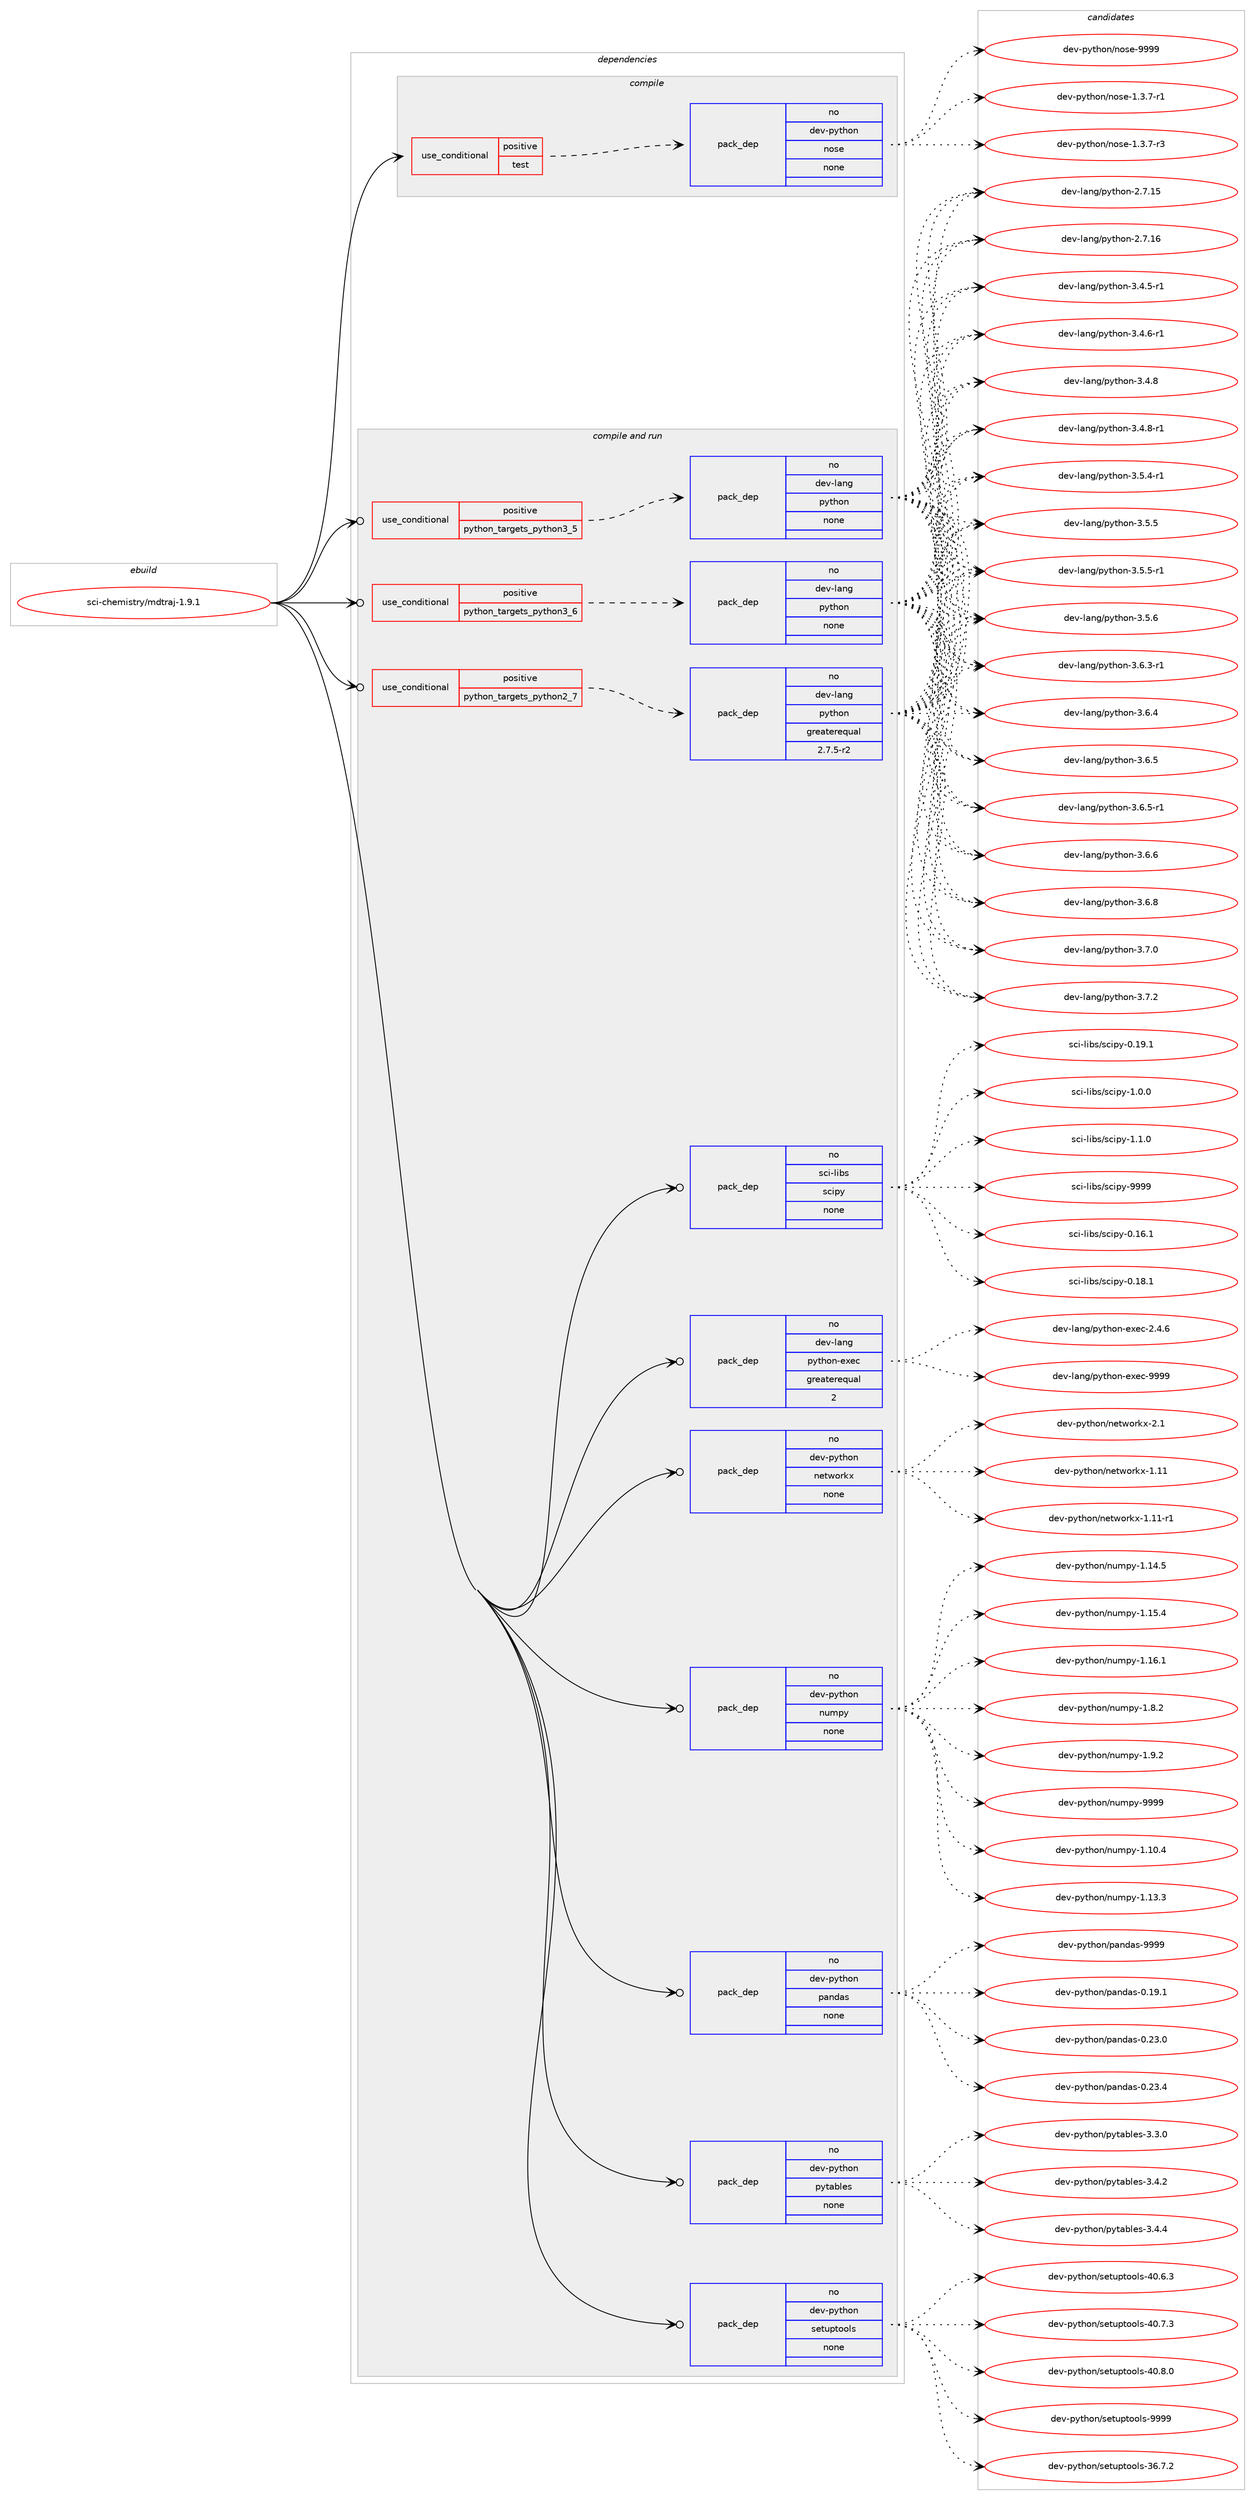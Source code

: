 digraph prolog {

# *************
# Graph options
# *************

newrank=true;
concentrate=true;
compound=true;
graph [rankdir=LR,fontname=Helvetica,fontsize=10,ranksep=1.5];#, ranksep=2.5, nodesep=0.2];
edge  [arrowhead=vee];
node  [fontname=Helvetica,fontsize=10];

# **********
# The ebuild
# **********

subgraph cluster_leftcol {
color=gray;
rank=same;
label=<<i>ebuild</i>>;
id [label="sci-chemistry/mdtraj-1.9.1", color=red, width=4, href="../sci-chemistry/mdtraj-1.9.1.svg"];
}

# ****************
# The dependencies
# ****************

subgraph cluster_midcol {
color=gray;
label=<<i>dependencies</i>>;
subgraph cluster_compile {
fillcolor="#eeeeee";
style=filled;
label=<<i>compile</i>>;
subgraph cond452441 {
dependency1688224 [label=<<TABLE BORDER="0" CELLBORDER="1" CELLSPACING="0" CELLPADDING="4"><TR><TD ROWSPAN="3" CELLPADDING="10">use_conditional</TD></TR><TR><TD>positive</TD></TR><TR><TD>test</TD></TR></TABLE>>, shape=none, color=red];
subgraph pack1208140 {
dependency1688225 [label=<<TABLE BORDER="0" CELLBORDER="1" CELLSPACING="0" CELLPADDING="4" WIDTH="220"><TR><TD ROWSPAN="6" CELLPADDING="30">pack_dep</TD></TR><TR><TD WIDTH="110">no</TD></TR><TR><TD>dev-python</TD></TR><TR><TD>nose</TD></TR><TR><TD>none</TD></TR><TR><TD></TD></TR></TABLE>>, shape=none, color=blue];
}
dependency1688224:e -> dependency1688225:w [weight=20,style="dashed",arrowhead="vee"];
}
id:e -> dependency1688224:w [weight=20,style="solid",arrowhead="vee"];
}
subgraph cluster_compileandrun {
fillcolor="#eeeeee";
style=filled;
label=<<i>compile and run</i>>;
subgraph cond452442 {
dependency1688226 [label=<<TABLE BORDER="0" CELLBORDER="1" CELLSPACING="0" CELLPADDING="4"><TR><TD ROWSPAN="3" CELLPADDING="10">use_conditional</TD></TR><TR><TD>positive</TD></TR><TR><TD>python_targets_python2_7</TD></TR></TABLE>>, shape=none, color=red];
subgraph pack1208141 {
dependency1688227 [label=<<TABLE BORDER="0" CELLBORDER="1" CELLSPACING="0" CELLPADDING="4" WIDTH="220"><TR><TD ROWSPAN="6" CELLPADDING="30">pack_dep</TD></TR><TR><TD WIDTH="110">no</TD></TR><TR><TD>dev-lang</TD></TR><TR><TD>python</TD></TR><TR><TD>greaterequal</TD></TR><TR><TD>2.7.5-r2</TD></TR></TABLE>>, shape=none, color=blue];
}
dependency1688226:e -> dependency1688227:w [weight=20,style="dashed",arrowhead="vee"];
}
id:e -> dependency1688226:w [weight=20,style="solid",arrowhead="odotvee"];
subgraph cond452443 {
dependency1688228 [label=<<TABLE BORDER="0" CELLBORDER="1" CELLSPACING="0" CELLPADDING="4"><TR><TD ROWSPAN="3" CELLPADDING="10">use_conditional</TD></TR><TR><TD>positive</TD></TR><TR><TD>python_targets_python3_5</TD></TR></TABLE>>, shape=none, color=red];
subgraph pack1208142 {
dependency1688229 [label=<<TABLE BORDER="0" CELLBORDER="1" CELLSPACING="0" CELLPADDING="4" WIDTH="220"><TR><TD ROWSPAN="6" CELLPADDING="30">pack_dep</TD></TR><TR><TD WIDTH="110">no</TD></TR><TR><TD>dev-lang</TD></TR><TR><TD>python</TD></TR><TR><TD>none</TD></TR><TR><TD></TD></TR></TABLE>>, shape=none, color=blue];
}
dependency1688228:e -> dependency1688229:w [weight=20,style="dashed",arrowhead="vee"];
}
id:e -> dependency1688228:w [weight=20,style="solid",arrowhead="odotvee"];
subgraph cond452444 {
dependency1688230 [label=<<TABLE BORDER="0" CELLBORDER="1" CELLSPACING="0" CELLPADDING="4"><TR><TD ROWSPAN="3" CELLPADDING="10">use_conditional</TD></TR><TR><TD>positive</TD></TR><TR><TD>python_targets_python3_6</TD></TR></TABLE>>, shape=none, color=red];
subgraph pack1208143 {
dependency1688231 [label=<<TABLE BORDER="0" CELLBORDER="1" CELLSPACING="0" CELLPADDING="4" WIDTH="220"><TR><TD ROWSPAN="6" CELLPADDING="30">pack_dep</TD></TR><TR><TD WIDTH="110">no</TD></TR><TR><TD>dev-lang</TD></TR><TR><TD>python</TD></TR><TR><TD>none</TD></TR><TR><TD></TD></TR></TABLE>>, shape=none, color=blue];
}
dependency1688230:e -> dependency1688231:w [weight=20,style="dashed",arrowhead="vee"];
}
id:e -> dependency1688230:w [weight=20,style="solid",arrowhead="odotvee"];
subgraph pack1208144 {
dependency1688232 [label=<<TABLE BORDER="0" CELLBORDER="1" CELLSPACING="0" CELLPADDING="4" WIDTH="220"><TR><TD ROWSPAN="6" CELLPADDING="30">pack_dep</TD></TR><TR><TD WIDTH="110">no</TD></TR><TR><TD>dev-lang</TD></TR><TR><TD>python-exec</TD></TR><TR><TD>greaterequal</TD></TR><TR><TD>2</TD></TR></TABLE>>, shape=none, color=blue];
}
id:e -> dependency1688232:w [weight=20,style="solid",arrowhead="odotvee"];
subgraph pack1208145 {
dependency1688233 [label=<<TABLE BORDER="0" CELLBORDER="1" CELLSPACING="0" CELLPADDING="4" WIDTH="220"><TR><TD ROWSPAN="6" CELLPADDING="30">pack_dep</TD></TR><TR><TD WIDTH="110">no</TD></TR><TR><TD>dev-python</TD></TR><TR><TD>networkx</TD></TR><TR><TD>none</TD></TR><TR><TD></TD></TR></TABLE>>, shape=none, color=blue];
}
id:e -> dependency1688233:w [weight=20,style="solid",arrowhead="odotvee"];
subgraph pack1208146 {
dependency1688234 [label=<<TABLE BORDER="0" CELLBORDER="1" CELLSPACING="0" CELLPADDING="4" WIDTH="220"><TR><TD ROWSPAN="6" CELLPADDING="30">pack_dep</TD></TR><TR><TD WIDTH="110">no</TD></TR><TR><TD>dev-python</TD></TR><TR><TD>numpy</TD></TR><TR><TD>none</TD></TR><TR><TD></TD></TR></TABLE>>, shape=none, color=blue];
}
id:e -> dependency1688234:w [weight=20,style="solid",arrowhead="odotvee"];
subgraph pack1208147 {
dependency1688235 [label=<<TABLE BORDER="0" CELLBORDER="1" CELLSPACING="0" CELLPADDING="4" WIDTH="220"><TR><TD ROWSPAN="6" CELLPADDING="30">pack_dep</TD></TR><TR><TD WIDTH="110">no</TD></TR><TR><TD>dev-python</TD></TR><TR><TD>pandas</TD></TR><TR><TD>none</TD></TR><TR><TD></TD></TR></TABLE>>, shape=none, color=blue];
}
id:e -> dependency1688235:w [weight=20,style="solid",arrowhead="odotvee"];
subgraph pack1208148 {
dependency1688236 [label=<<TABLE BORDER="0" CELLBORDER="1" CELLSPACING="0" CELLPADDING="4" WIDTH="220"><TR><TD ROWSPAN="6" CELLPADDING="30">pack_dep</TD></TR><TR><TD WIDTH="110">no</TD></TR><TR><TD>dev-python</TD></TR><TR><TD>pytables</TD></TR><TR><TD>none</TD></TR><TR><TD></TD></TR></TABLE>>, shape=none, color=blue];
}
id:e -> dependency1688236:w [weight=20,style="solid",arrowhead="odotvee"];
subgraph pack1208149 {
dependency1688237 [label=<<TABLE BORDER="0" CELLBORDER="1" CELLSPACING="0" CELLPADDING="4" WIDTH="220"><TR><TD ROWSPAN="6" CELLPADDING="30">pack_dep</TD></TR><TR><TD WIDTH="110">no</TD></TR><TR><TD>dev-python</TD></TR><TR><TD>setuptools</TD></TR><TR><TD>none</TD></TR><TR><TD></TD></TR></TABLE>>, shape=none, color=blue];
}
id:e -> dependency1688237:w [weight=20,style="solid",arrowhead="odotvee"];
subgraph pack1208150 {
dependency1688238 [label=<<TABLE BORDER="0" CELLBORDER="1" CELLSPACING="0" CELLPADDING="4" WIDTH="220"><TR><TD ROWSPAN="6" CELLPADDING="30">pack_dep</TD></TR><TR><TD WIDTH="110">no</TD></TR><TR><TD>sci-libs</TD></TR><TR><TD>scipy</TD></TR><TR><TD>none</TD></TR><TR><TD></TD></TR></TABLE>>, shape=none, color=blue];
}
id:e -> dependency1688238:w [weight=20,style="solid",arrowhead="odotvee"];
}
subgraph cluster_run {
fillcolor="#eeeeee";
style=filled;
label=<<i>run</i>>;
}
}

# **************
# The candidates
# **************

subgraph cluster_choices {
rank=same;
color=gray;
label=<<i>candidates</i>>;

subgraph choice1208140 {
color=black;
nodesep=1;
choice10010111845112121116104111110471101111151014549465146554511449 [label="dev-python/nose-1.3.7-r1", color=red, width=4,href="../dev-python/nose-1.3.7-r1.svg"];
choice10010111845112121116104111110471101111151014549465146554511451 [label="dev-python/nose-1.3.7-r3", color=red, width=4,href="../dev-python/nose-1.3.7-r3.svg"];
choice10010111845112121116104111110471101111151014557575757 [label="dev-python/nose-9999", color=red, width=4,href="../dev-python/nose-9999.svg"];
dependency1688225:e -> choice10010111845112121116104111110471101111151014549465146554511449:w [style=dotted,weight="100"];
dependency1688225:e -> choice10010111845112121116104111110471101111151014549465146554511451:w [style=dotted,weight="100"];
dependency1688225:e -> choice10010111845112121116104111110471101111151014557575757:w [style=dotted,weight="100"];
}
subgraph choice1208141 {
color=black;
nodesep=1;
choice10010111845108971101034711212111610411111045504655464953 [label="dev-lang/python-2.7.15", color=red, width=4,href="../dev-lang/python-2.7.15.svg"];
choice10010111845108971101034711212111610411111045504655464954 [label="dev-lang/python-2.7.16", color=red, width=4,href="../dev-lang/python-2.7.16.svg"];
choice1001011184510897110103471121211161041111104551465246534511449 [label="dev-lang/python-3.4.5-r1", color=red, width=4,href="../dev-lang/python-3.4.5-r1.svg"];
choice1001011184510897110103471121211161041111104551465246544511449 [label="dev-lang/python-3.4.6-r1", color=red, width=4,href="../dev-lang/python-3.4.6-r1.svg"];
choice100101118451089711010347112121116104111110455146524656 [label="dev-lang/python-3.4.8", color=red, width=4,href="../dev-lang/python-3.4.8.svg"];
choice1001011184510897110103471121211161041111104551465246564511449 [label="dev-lang/python-3.4.8-r1", color=red, width=4,href="../dev-lang/python-3.4.8-r1.svg"];
choice1001011184510897110103471121211161041111104551465346524511449 [label="dev-lang/python-3.5.4-r1", color=red, width=4,href="../dev-lang/python-3.5.4-r1.svg"];
choice100101118451089711010347112121116104111110455146534653 [label="dev-lang/python-3.5.5", color=red, width=4,href="../dev-lang/python-3.5.5.svg"];
choice1001011184510897110103471121211161041111104551465346534511449 [label="dev-lang/python-3.5.5-r1", color=red, width=4,href="../dev-lang/python-3.5.5-r1.svg"];
choice100101118451089711010347112121116104111110455146534654 [label="dev-lang/python-3.5.6", color=red, width=4,href="../dev-lang/python-3.5.6.svg"];
choice1001011184510897110103471121211161041111104551465446514511449 [label="dev-lang/python-3.6.3-r1", color=red, width=4,href="../dev-lang/python-3.6.3-r1.svg"];
choice100101118451089711010347112121116104111110455146544652 [label="dev-lang/python-3.6.4", color=red, width=4,href="../dev-lang/python-3.6.4.svg"];
choice100101118451089711010347112121116104111110455146544653 [label="dev-lang/python-3.6.5", color=red, width=4,href="../dev-lang/python-3.6.5.svg"];
choice1001011184510897110103471121211161041111104551465446534511449 [label="dev-lang/python-3.6.5-r1", color=red, width=4,href="../dev-lang/python-3.6.5-r1.svg"];
choice100101118451089711010347112121116104111110455146544654 [label="dev-lang/python-3.6.6", color=red, width=4,href="../dev-lang/python-3.6.6.svg"];
choice100101118451089711010347112121116104111110455146544656 [label="dev-lang/python-3.6.8", color=red, width=4,href="../dev-lang/python-3.6.8.svg"];
choice100101118451089711010347112121116104111110455146554648 [label="dev-lang/python-3.7.0", color=red, width=4,href="../dev-lang/python-3.7.0.svg"];
choice100101118451089711010347112121116104111110455146554650 [label="dev-lang/python-3.7.2", color=red, width=4,href="../dev-lang/python-3.7.2.svg"];
dependency1688227:e -> choice10010111845108971101034711212111610411111045504655464953:w [style=dotted,weight="100"];
dependency1688227:e -> choice10010111845108971101034711212111610411111045504655464954:w [style=dotted,weight="100"];
dependency1688227:e -> choice1001011184510897110103471121211161041111104551465246534511449:w [style=dotted,weight="100"];
dependency1688227:e -> choice1001011184510897110103471121211161041111104551465246544511449:w [style=dotted,weight="100"];
dependency1688227:e -> choice100101118451089711010347112121116104111110455146524656:w [style=dotted,weight="100"];
dependency1688227:e -> choice1001011184510897110103471121211161041111104551465246564511449:w [style=dotted,weight="100"];
dependency1688227:e -> choice1001011184510897110103471121211161041111104551465346524511449:w [style=dotted,weight="100"];
dependency1688227:e -> choice100101118451089711010347112121116104111110455146534653:w [style=dotted,weight="100"];
dependency1688227:e -> choice1001011184510897110103471121211161041111104551465346534511449:w [style=dotted,weight="100"];
dependency1688227:e -> choice100101118451089711010347112121116104111110455146534654:w [style=dotted,weight="100"];
dependency1688227:e -> choice1001011184510897110103471121211161041111104551465446514511449:w [style=dotted,weight="100"];
dependency1688227:e -> choice100101118451089711010347112121116104111110455146544652:w [style=dotted,weight="100"];
dependency1688227:e -> choice100101118451089711010347112121116104111110455146544653:w [style=dotted,weight="100"];
dependency1688227:e -> choice1001011184510897110103471121211161041111104551465446534511449:w [style=dotted,weight="100"];
dependency1688227:e -> choice100101118451089711010347112121116104111110455146544654:w [style=dotted,weight="100"];
dependency1688227:e -> choice100101118451089711010347112121116104111110455146544656:w [style=dotted,weight="100"];
dependency1688227:e -> choice100101118451089711010347112121116104111110455146554648:w [style=dotted,weight="100"];
dependency1688227:e -> choice100101118451089711010347112121116104111110455146554650:w [style=dotted,weight="100"];
}
subgraph choice1208142 {
color=black;
nodesep=1;
choice10010111845108971101034711212111610411111045504655464953 [label="dev-lang/python-2.7.15", color=red, width=4,href="../dev-lang/python-2.7.15.svg"];
choice10010111845108971101034711212111610411111045504655464954 [label="dev-lang/python-2.7.16", color=red, width=4,href="../dev-lang/python-2.7.16.svg"];
choice1001011184510897110103471121211161041111104551465246534511449 [label="dev-lang/python-3.4.5-r1", color=red, width=4,href="../dev-lang/python-3.4.5-r1.svg"];
choice1001011184510897110103471121211161041111104551465246544511449 [label="dev-lang/python-3.4.6-r1", color=red, width=4,href="../dev-lang/python-3.4.6-r1.svg"];
choice100101118451089711010347112121116104111110455146524656 [label="dev-lang/python-3.4.8", color=red, width=4,href="../dev-lang/python-3.4.8.svg"];
choice1001011184510897110103471121211161041111104551465246564511449 [label="dev-lang/python-3.4.8-r1", color=red, width=4,href="../dev-lang/python-3.4.8-r1.svg"];
choice1001011184510897110103471121211161041111104551465346524511449 [label="dev-lang/python-3.5.4-r1", color=red, width=4,href="../dev-lang/python-3.5.4-r1.svg"];
choice100101118451089711010347112121116104111110455146534653 [label="dev-lang/python-3.5.5", color=red, width=4,href="../dev-lang/python-3.5.5.svg"];
choice1001011184510897110103471121211161041111104551465346534511449 [label="dev-lang/python-3.5.5-r1", color=red, width=4,href="../dev-lang/python-3.5.5-r1.svg"];
choice100101118451089711010347112121116104111110455146534654 [label="dev-lang/python-3.5.6", color=red, width=4,href="../dev-lang/python-3.5.6.svg"];
choice1001011184510897110103471121211161041111104551465446514511449 [label="dev-lang/python-3.6.3-r1", color=red, width=4,href="../dev-lang/python-3.6.3-r1.svg"];
choice100101118451089711010347112121116104111110455146544652 [label="dev-lang/python-3.6.4", color=red, width=4,href="../dev-lang/python-3.6.4.svg"];
choice100101118451089711010347112121116104111110455146544653 [label="dev-lang/python-3.6.5", color=red, width=4,href="../dev-lang/python-3.6.5.svg"];
choice1001011184510897110103471121211161041111104551465446534511449 [label="dev-lang/python-3.6.5-r1", color=red, width=4,href="../dev-lang/python-3.6.5-r1.svg"];
choice100101118451089711010347112121116104111110455146544654 [label="dev-lang/python-3.6.6", color=red, width=4,href="../dev-lang/python-3.6.6.svg"];
choice100101118451089711010347112121116104111110455146544656 [label="dev-lang/python-3.6.8", color=red, width=4,href="../dev-lang/python-3.6.8.svg"];
choice100101118451089711010347112121116104111110455146554648 [label="dev-lang/python-3.7.0", color=red, width=4,href="../dev-lang/python-3.7.0.svg"];
choice100101118451089711010347112121116104111110455146554650 [label="dev-lang/python-3.7.2", color=red, width=4,href="../dev-lang/python-3.7.2.svg"];
dependency1688229:e -> choice10010111845108971101034711212111610411111045504655464953:w [style=dotted,weight="100"];
dependency1688229:e -> choice10010111845108971101034711212111610411111045504655464954:w [style=dotted,weight="100"];
dependency1688229:e -> choice1001011184510897110103471121211161041111104551465246534511449:w [style=dotted,weight="100"];
dependency1688229:e -> choice1001011184510897110103471121211161041111104551465246544511449:w [style=dotted,weight="100"];
dependency1688229:e -> choice100101118451089711010347112121116104111110455146524656:w [style=dotted,weight="100"];
dependency1688229:e -> choice1001011184510897110103471121211161041111104551465246564511449:w [style=dotted,weight="100"];
dependency1688229:e -> choice1001011184510897110103471121211161041111104551465346524511449:w [style=dotted,weight="100"];
dependency1688229:e -> choice100101118451089711010347112121116104111110455146534653:w [style=dotted,weight="100"];
dependency1688229:e -> choice1001011184510897110103471121211161041111104551465346534511449:w [style=dotted,weight="100"];
dependency1688229:e -> choice100101118451089711010347112121116104111110455146534654:w [style=dotted,weight="100"];
dependency1688229:e -> choice1001011184510897110103471121211161041111104551465446514511449:w [style=dotted,weight="100"];
dependency1688229:e -> choice100101118451089711010347112121116104111110455146544652:w [style=dotted,weight="100"];
dependency1688229:e -> choice100101118451089711010347112121116104111110455146544653:w [style=dotted,weight="100"];
dependency1688229:e -> choice1001011184510897110103471121211161041111104551465446534511449:w [style=dotted,weight="100"];
dependency1688229:e -> choice100101118451089711010347112121116104111110455146544654:w [style=dotted,weight="100"];
dependency1688229:e -> choice100101118451089711010347112121116104111110455146544656:w [style=dotted,weight="100"];
dependency1688229:e -> choice100101118451089711010347112121116104111110455146554648:w [style=dotted,weight="100"];
dependency1688229:e -> choice100101118451089711010347112121116104111110455146554650:w [style=dotted,weight="100"];
}
subgraph choice1208143 {
color=black;
nodesep=1;
choice10010111845108971101034711212111610411111045504655464953 [label="dev-lang/python-2.7.15", color=red, width=4,href="../dev-lang/python-2.7.15.svg"];
choice10010111845108971101034711212111610411111045504655464954 [label="dev-lang/python-2.7.16", color=red, width=4,href="../dev-lang/python-2.7.16.svg"];
choice1001011184510897110103471121211161041111104551465246534511449 [label="dev-lang/python-3.4.5-r1", color=red, width=4,href="../dev-lang/python-3.4.5-r1.svg"];
choice1001011184510897110103471121211161041111104551465246544511449 [label="dev-lang/python-3.4.6-r1", color=red, width=4,href="../dev-lang/python-3.4.6-r1.svg"];
choice100101118451089711010347112121116104111110455146524656 [label="dev-lang/python-3.4.8", color=red, width=4,href="../dev-lang/python-3.4.8.svg"];
choice1001011184510897110103471121211161041111104551465246564511449 [label="dev-lang/python-3.4.8-r1", color=red, width=4,href="../dev-lang/python-3.4.8-r1.svg"];
choice1001011184510897110103471121211161041111104551465346524511449 [label="dev-lang/python-3.5.4-r1", color=red, width=4,href="../dev-lang/python-3.5.4-r1.svg"];
choice100101118451089711010347112121116104111110455146534653 [label="dev-lang/python-3.5.5", color=red, width=4,href="../dev-lang/python-3.5.5.svg"];
choice1001011184510897110103471121211161041111104551465346534511449 [label="dev-lang/python-3.5.5-r1", color=red, width=4,href="../dev-lang/python-3.5.5-r1.svg"];
choice100101118451089711010347112121116104111110455146534654 [label="dev-lang/python-3.5.6", color=red, width=4,href="../dev-lang/python-3.5.6.svg"];
choice1001011184510897110103471121211161041111104551465446514511449 [label="dev-lang/python-3.6.3-r1", color=red, width=4,href="../dev-lang/python-3.6.3-r1.svg"];
choice100101118451089711010347112121116104111110455146544652 [label="dev-lang/python-3.6.4", color=red, width=4,href="../dev-lang/python-3.6.4.svg"];
choice100101118451089711010347112121116104111110455146544653 [label="dev-lang/python-3.6.5", color=red, width=4,href="../dev-lang/python-3.6.5.svg"];
choice1001011184510897110103471121211161041111104551465446534511449 [label="dev-lang/python-3.6.5-r1", color=red, width=4,href="../dev-lang/python-3.6.5-r1.svg"];
choice100101118451089711010347112121116104111110455146544654 [label="dev-lang/python-3.6.6", color=red, width=4,href="../dev-lang/python-3.6.6.svg"];
choice100101118451089711010347112121116104111110455146544656 [label="dev-lang/python-3.6.8", color=red, width=4,href="../dev-lang/python-3.6.8.svg"];
choice100101118451089711010347112121116104111110455146554648 [label="dev-lang/python-3.7.0", color=red, width=4,href="../dev-lang/python-3.7.0.svg"];
choice100101118451089711010347112121116104111110455146554650 [label="dev-lang/python-3.7.2", color=red, width=4,href="../dev-lang/python-3.7.2.svg"];
dependency1688231:e -> choice10010111845108971101034711212111610411111045504655464953:w [style=dotted,weight="100"];
dependency1688231:e -> choice10010111845108971101034711212111610411111045504655464954:w [style=dotted,weight="100"];
dependency1688231:e -> choice1001011184510897110103471121211161041111104551465246534511449:w [style=dotted,weight="100"];
dependency1688231:e -> choice1001011184510897110103471121211161041111104551465246544511449:w [style=dotted,weight="100"];
dependency1688231:e -> choice100101118451089711010347112121116104111110455146524656:w [style=dotted,weight="100"];
dependency1688231:e -> choice1001011184510897110103471121211161041111104551465246564511449:w [style=dotted,weight="100"];
dependency1688231:e -> choice1001011184510897110103471121211161041111104551465346524511449:w [style=dotted,weight="100"];
dependency1688231:e -> choice100101118451089711010347112121116104111110455146534653:w [style=dotted,weight="100"];
dependency1688231:e -> choice1001011184510897110103471121211161041111104551465346534511449:w [style=dotted,weight="100"];
dependency1688231:e -> choice100101118451089711010347112121116104111110455146534654:w [style=dotted,weight="100"];
dependency1688231:e -> choice1001011184510897110103471121211161041111104551465446514511449:w [style=dotted,weight="100"];
dependency1688231:e -> choice100101118451089711010347112121116104111110455146544652:w [style=dotted,weight="100"];
dependency1688231:e -> choice100101118451089711010347112121116104111110455146544653:w [style=dotted,weight="100"];
dependency1688231:e -> choice1001011184510897110103471121211161041111104551465446534511449:w [style=dotted,weight="100"];
dependency1688231:e -> choice100101118451089711010347112121116104111110455146544654:w [style=dotted,weight="100"];
dependency1688231:e -> choice100101118451089711010347112121116104111110455146544656:w [style=dotted,weight="100"];
dependency1688231:e -> choice100101118451089711010347112121116104111110455146554648:w [style=dotted,weight="100"];
dependency1688231:e -> choice100101118451089711010347112121116104111110455146554650:w [style=dotted,weight="100"];
}
subgraph choice1208144 {
color=black;
nodesep=1;
choice1001011184510897110103471121211161041111104510112010199455046524654 [label="dev-lang/python-exec-2.4.6", color=red, width=4,href="../dev-lang/python-exec-2.4.6.svg"];
choice10010111845108971101034711212111610411111045101120101994557575757 [label="dev-lang/python-exec-9999", color=red, width=4,href="../dev-lang/python-exec-9999.svg"];
dependency1688232:e -> choice1001011184510897110103471121211161041111104510112010199455046524654:w [style=dotted,weight="100"];
dependency1688232:e -> choice10010111845108971101034711212111610411111045101120101994557575757:w [style=dotted,weight="100"];
}
subgraph choice1208145 {
color=black;
nodesep=1;
choice10010111845112121116104111110471101011161191111141071204549464949 [label="dev-python/networkx-1.11", color=red, width=4,href="../dev-python/networkx-1.11.svg"];
choice100101118451121211161041111104711010111611911111410712045494649494511449 [label="dev-python/networkx-1.11-r1", color=red, width=4,href="../dev-python/networkx-1.11-r1.svg"];
choice100101118451121211161041111104711010111611911111410712045504649 [label="dev-python/networkx-2.1", color=red, width=4,href="../dev-python/networkx-2.1.svg"];
dependency1688233:e -> choice10010111845112121116104111110471101011161191111141071204549464949:w [style=dotted,weight="100"];
dependency1688233:e -> choice100101118451121211161041111104711010111611911111410712045494649494511449:w [style=dotted,weight="100"];
dependency1688233:e -> choice100101118451121211161041111104711010111611911111410712045504649:w [style=dotted,weight="100"];
}
subgraph choice1208146 {
color=black;
nodesep=1;
choice100101118451121211161041111104711011710911212145494649484652 [label="dev-python/numpy-1.10.4", color=red, width=4,href="../dev-python/numpy-1.10.4.svg"];
choice100101118451121211161041111104711011710911212145494649514651 [label="dev-python/numpy-1.13.3", color=red, width=4,href="../dev-python/numpy-1.13.3.svg"];
choice100101118451121211161041111104711011710911212145494649524653 [label="dev-python/numpy-1.14.5", color=red, width=4,href="../dev-python/numpy-1.14.5.svg"];
choice100101118451121211161041111104711011710911212145494649534652 [label="dev-python/numpy-1.15.4", color=red, width=4,href="../dev-python/numpy-1.15.4.svg"];
choice100101118451121211161041111104711011710911212145494649544649 [label="dev-python/numpy-1.16.1", color=red, width=4,href="../dev-python/numpy-1.16.1.svg"];
choice1001011184511212111610411111047110117109112121454946564650 [label="dev-python/numpy-1.8.2", color=red, width=4,href="../dev-python/numpy-1.8.2.svg"];
choice1001011184511212111610411111047110117109112121454946574650 [label="dev-python/numpy-1.9.2", color=red, width=4,href="../dev-python/numpy-1.9.2.svg"];
choice10010111845112121116104111110471101171091121214557575757 [label="dev-python/numpy-9999", color=red, width=4,href="../dev-python/numpy-9999.svg"];
dependency1688234:e -> choice100101118451121211161041111104711011710911212145494649484652:w [style=dotted,weight="100"];
dependency1688234:e -> choice100101118451121211161041111104711011710911212145494649514651:w [style=dotted,weight="100"];
dependency1688234:e -> choice100101118451121211161041111104711011710911212145494649524653:w [style=dotted,weight="100"];
dependency1688234:e -> choice100101118451121211161041111104711011710911212145494649534652:w [style=dotted,weight="100"];
dependency1688234:e -> choice100101118451121211161041111104711011710911212145494649544649:w [style=dotted,weight="100"];
dependency1688234:e -> choice1001011184511212111610411111047110117109112121454946564650:w [style=dotted,weight="100"];
dependency1688234:e -> choice1001011184511212111610411111047110117109112121454946574650:w [style=dotted,weight="100"];
dependency1688234:e -> choice10010111845112121116104111110471101171091121214557575757:w [style=dotted,weight="100"];
}
subgraph choice1208147 {
color=black;
nodesep=1;
choice1001011184511212111610411111047112971101009711545484649574649 [label="dev-python/pandas-0.19.1", color=red, width=4,href="../dev-python/pandas-0.19.1.svg"];
choice1001011184511212111610411111047112971101009711545484650514648 [label="dev-python/pandas-0.23.0", color=red, width=4,href="../dev-python/pandas-0.23.0.svg"];
choice1001011184511212111610411111047112971101009711545484650514652 [label="dev-python/pandas-0.23.4", color=red, width=4,href="../dev-python/pandas-0.23.4.svg"];
choice100101118451121211161041111104711297110100971154557575757 [label="dev-python/pandas-9999", color=red, width=4,href="../dev-python/pandas-9999.svg"];
dependency1688235:e -> choice1001011184511212111610411111047112971101009711545484649574649:w [style=dotted,weight="100"];
dependency1688235:e -> choice1001011184511212111610411111047112971101009711545484650514648:w [style=dotted,weight="100"];
dependency1688235:e -> choice1001011184511212111610411111047112971101009711545484650514652:w [style=dotted,weight="100"];
dependency1688235:e -> choice100101118451121211161041111104711297110100971154557575757:w [style=dotted,weight="100"];
}
subgraph choice1208148 {
color=black;
nodesep=1;
choice10010111845112121116104111110471121211169798108101115455146514648 [label="dev-python/pytables-3.3.0", color=red, width=4,href="../dev-python/pytables-3.3.0.svg"];
choice10010111845112121116104111110471121211169798108101115455146524650 [label="dev-python/pytables-3.4.2", color=red, width=4,href="../dev-python/pytables-3.4.2.svg"];
choice10010111845112121116104111110471121211169798108101115455146524652 [label="dev-python/pytables-3.4.4", color=red, width=4,href="../dev-python/pytables-3.4.4.svg"];
dependency1688236:e -> choice10010111845112121116104111110471121211169798108101115455146514648:w [style=dotted,weight="100"];
dependency1688236:e -> choice10010111845112121116104111110471121211169798108101115455146524650:w [style=dotted,weight="100"];
dependency1688236:e -> choice10010111845112121116104111110471121211169798108101115455146524652:w [style=dotted,weight="100"];
}
subgraph choice1208149 {
color=black;
nodesep=1;
choice100101118451121211161041111104711510111611711211611111110811545515446554650 [label="dev-python/setuptools-36.7.2", color=red, width=4,href="../dev-python/setuptools-36.7.2.svg"];
choice100101118451121211161041111104711510111611711211611111110811545524846544651 [label="dev-python/setuptools-40.6.3", color=red, width=4,href="../dev-python/setuptools-40.6.3.svg"];
choice100101118451121211161041111104711510111611711211611111110811545524846554651 [label="dev-python/setuptools-40.7.3", color=red, width=4,href="../dev-python/setuptools-40.7.3.svg"];
choice100101118451121211161041111104711510111611711211611111110811545524846564648 [label="dev-python/setuptools-40.8.0", color=red, width=4,href="../dev-python/setuptools-40.8.0.svg"];
choice10010111845112121116104111110471151011161171121161111111081154557575757 [label="dev-python/setuptools-9999", color=red, width=4,href="../dev-python/setuptools-9999.svg"];
dependency1688237:e -> choice100101118451121211161041111104711510111611711211611111110811545515446554650:w [style=dotted,weight="100"];
dependency1688237:e -> choice100101118451121211161041111104711510111611711211611111110811545524846544651:w [style=dotted,weight="100"];
dependency1688237:e -> choice100101118451121211161041111104711510111611711211611111110811545524846554651:w [style=dotted,weight="100"];
dependency1688237:e -> choice100101118451121211161041111104711510111611711211611111110811545524846564648:w [style=dotted,weight="100"];
dependency1688237:e -> choice10010111845112121116104111110471151011161171121161111111081154557575757:w [style=dotted,weight="100"];
}
subgraph choice1208150 {
color=black;
nodesep=1;
choice115991054510810598115471159910511212145484649544649 [label="sci-libs/scipy-0.16.1", color=red, width=4,href="../sci-libs/scipy-0.16.1.svg"];
choice115991054510810598115471159910511212145484649564649 [label="sci-libs/scipy-0.18.1", color=red, width=4,href="../sci-libs/scipy-0.18.1.svg"];
choice115991054510810598115471159910511212145484649574649 [label="sci-libs/scipy-0.19.1", color=red, width=4,href="../sci-libs/scipy-0.19.1.svg"];
choice1159910545108105981154711599105112121454946484648 [label="sci-libs/scipy-1.0.0", color=red, width=4,href="../sci-libs/scipy-1.0.0.svg"];
choice1159910545108105981154711599105112121454946494648 [label="sci-libs/scipy-1.1.0", color=red, width=4,href="../sci-libs/scipy-1.1.0.svg"];
choice11599105451081059811547115991051121214557575757 [label="sci-libs/scipy-9999", color=red, width=4,href="../sci-libs/scipy-9999.svg"];
dependency1688238:e -> choice115991054510810598115471159910511212145484649544649:w [style=dotted,weight="100"];
dependency1688238:e -> choice115991054510810598115471159910511212145484649564649:w [style=dotted,weight="100"];
dependency1688238:e -> choice115991054510810598115471159910511212145484649574649:w [style=dotted,weight="100"];
dependency1688238:e -> choice1159910545108105981154711599105112121454946484648:w [style=dotted,weight="100"];
dependency1688238:e -> choice1159910545108105981154711599105112121454946494648:w [style=dotted,weight="100"];
dependency1688238:e -> choice11599105451081059811547115991051121214557575757:w [style=dotted,weight="100"];
}
}

}

